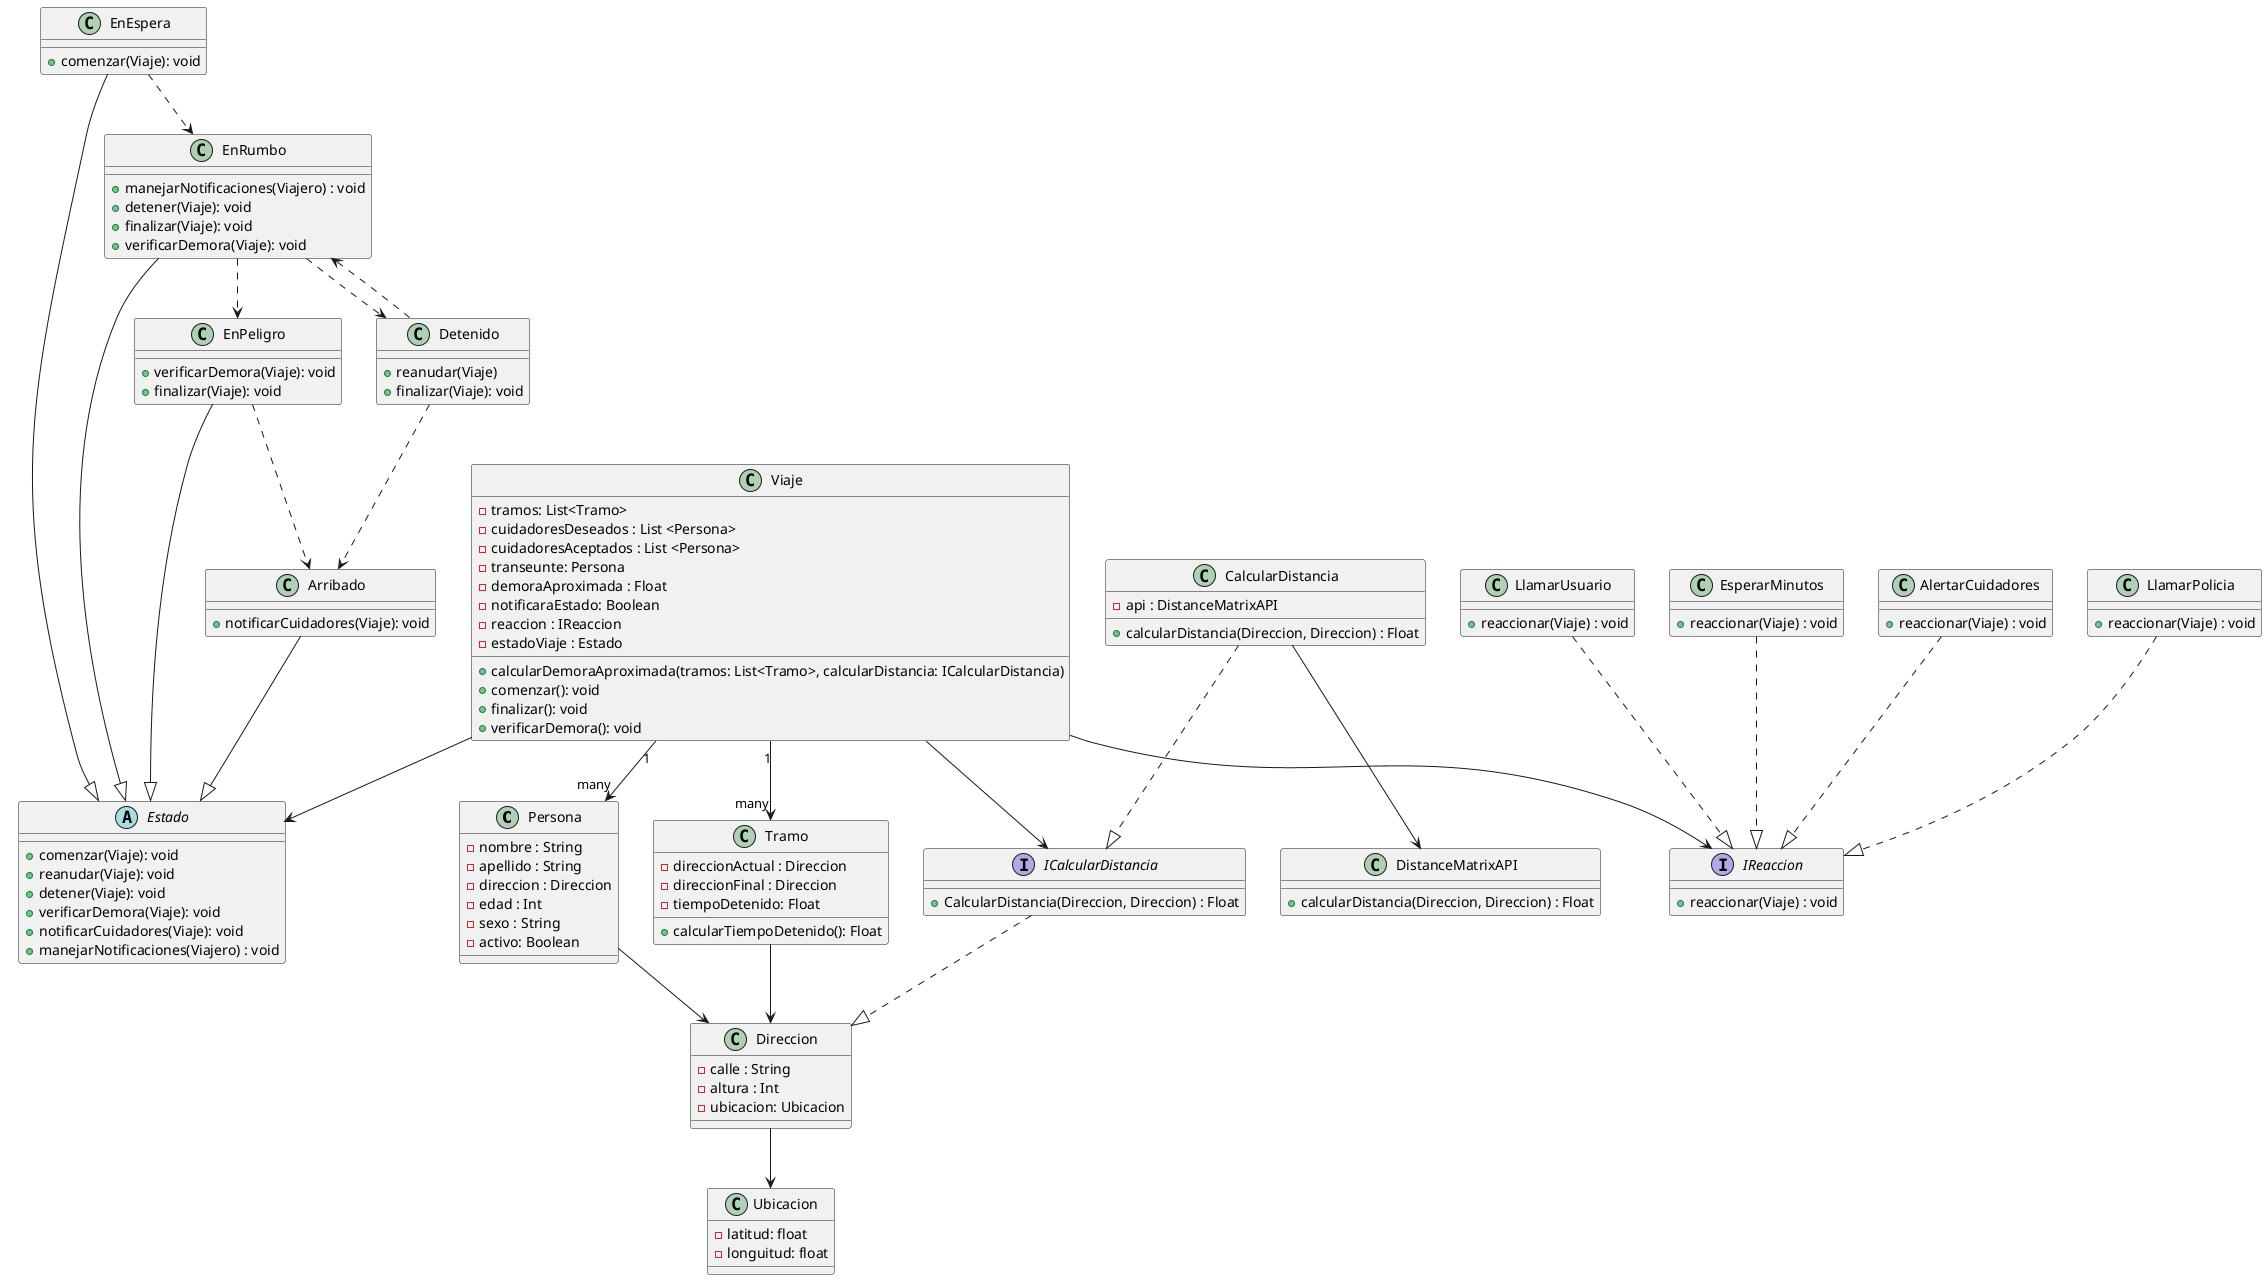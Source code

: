 @startuml Diagrama Cuidandonos

class Persona{
    -nombre : String
    -apellido : String
    -direccion : Direccion
    -edad : Int
    -sexo : String
    -activo: Boolean
}

class Tramo {
    -direccionActual : Direccion
    -direccionFinal : Direccion
    -tiempoDetenido: Float

    +calcularTiempoDetenido(): Float
}

class Viaje {
    -tramos: List<Tramo>
    -cuidadoresDeseados : List <Persona>
    -cuidadoresAceptados : List <Persona>
    -transeunte: Persona
    -demoraAproximada : Float
    -notificaraEstado: Boolean
    -reaccion : IReaccion
    -estadoViaje : Estado

    +calcularDemoraAproximada(tramos: List<Tramo>, calcularDistancia: ICalcularDistancia)
    +comenzar(): void
    +finalizar(): void
    +verificarDemora(): void
}

class Direccion {
    -calle : String
    -altura : Int
    -ubicacion: Ubicacion
}

class Ubicacion {
    -latitud: float
    -longuitud: float
}

abstract class Estado{
    +comenzar(Viaje): void
    +reanudar(Viaje): void
    +detener(Viaje): void
    +verificarDemora(Viaje): void
    +notificarCuidadores(Viaje): void
    +manejarNotificaciones(Viajero) : void
}

class EnEspera {
    +comenzar(Viaje): void
}

class EnRumbo {
    +manejarNotificaciones(Viajero) : void
    +detener(Viaje): void
    +finalizar(Viaje): void
    +verificarDemora(Viaje): void
}

class EnPeligro {
    +verificarDemora(Viaje): void
    +finalizar(Viaje): void
}

class Detenido {
    +reanudar(Viaje)
    +finalizar(Viaje): void
}

class Arribado{
    +notificarCuidadores(Viaje): void
}

interface IReaccion{
    +reaccionar(Viaje) : void
}

class AlertarCuidadores{
    +reaccionar(Viaje) : void
}

class LlamarPolicia{
    +reaccionar(Viaje) : void
}

class LlamarUsuario{
    +reaccionar(Viaje) : void
}

class EsperarMinutos{
    +reaccionar(Viaje) : void
}

interface ICalcularDistancia{
    +CalcularDistancia(Direccion, Direccion) : Float
}

class CalcularDistancia{
    -api : DistanceMatrixAPI
    +calcularDistancia(Direccion, Direccion) : Float
}

class DistanceMatrixAPI{
    +calcularDistancia(Direccion, Direccion) : Float
}


Viaje "1" --> "many" Persona
Viaje "1" --> "many" Tramo

Persona --> Direccion
Tramo --> Direccion

Direccion --> Ubicacion


Viaje --> Estado
EnRumbo --|> Estado
Arribado --|> Estado
EnEspera --|> Estado
EnPeligro --|> Estado
EnRumbo ..> Detenido
EnRumbo ..> EnPeligro
Detenido ..> EnRumbo
EnEspera ..> EnRumbo
Detenido ..> Arribado
EnPeligro ..> Arribado

Viaje --> IReaccion
AlertarCuidadores ..|> IReaccion
LlamarPolicia ..|> IReaccion
LlamarUsuario ..|> IReaccion
EsperarMinutos ..|> IReaccion

Viaje --> ICalcularDistancia
CalcularDistancia ..|> ICalcularDistancia
CalcularDistancia --> DistanceMatrixAPI

ICalcularDistancia ..|> Direccion
@enduml
